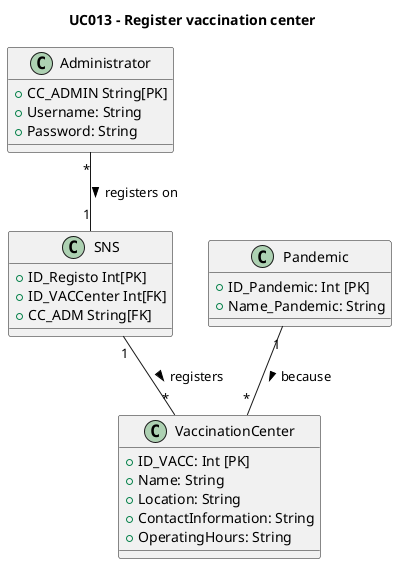@startuml
'skinparam monochrome true
'skinparam shadowing false

title UC013 - Register vaccination center

class Administrator {
    +CC_ADMIN String[PK]
    +Username: String
    +Password: String
}
class SNS{
    +ID_Registo Int[PK]
    +ID_VACCenter Int[FK]
    +CC_ADM String[FK]
}

class VaccinationCenter {
    +ID_VACC: Int [PK]
    +Name: String
    +Location: String
    +ContactInformation: String
    +OperatingHours: String
}

class Pandemic{
    +ID_Pandemic: Int [PK]
    +Name_Pandemic: String
}
' Relationships
Administrator "*" -- "1" SNS : registers on >
SNS "1" -- "*" VaccinationCenter : registers >
Pandemic "1" -- "*" VaccinationCenter : because >

@enduml
